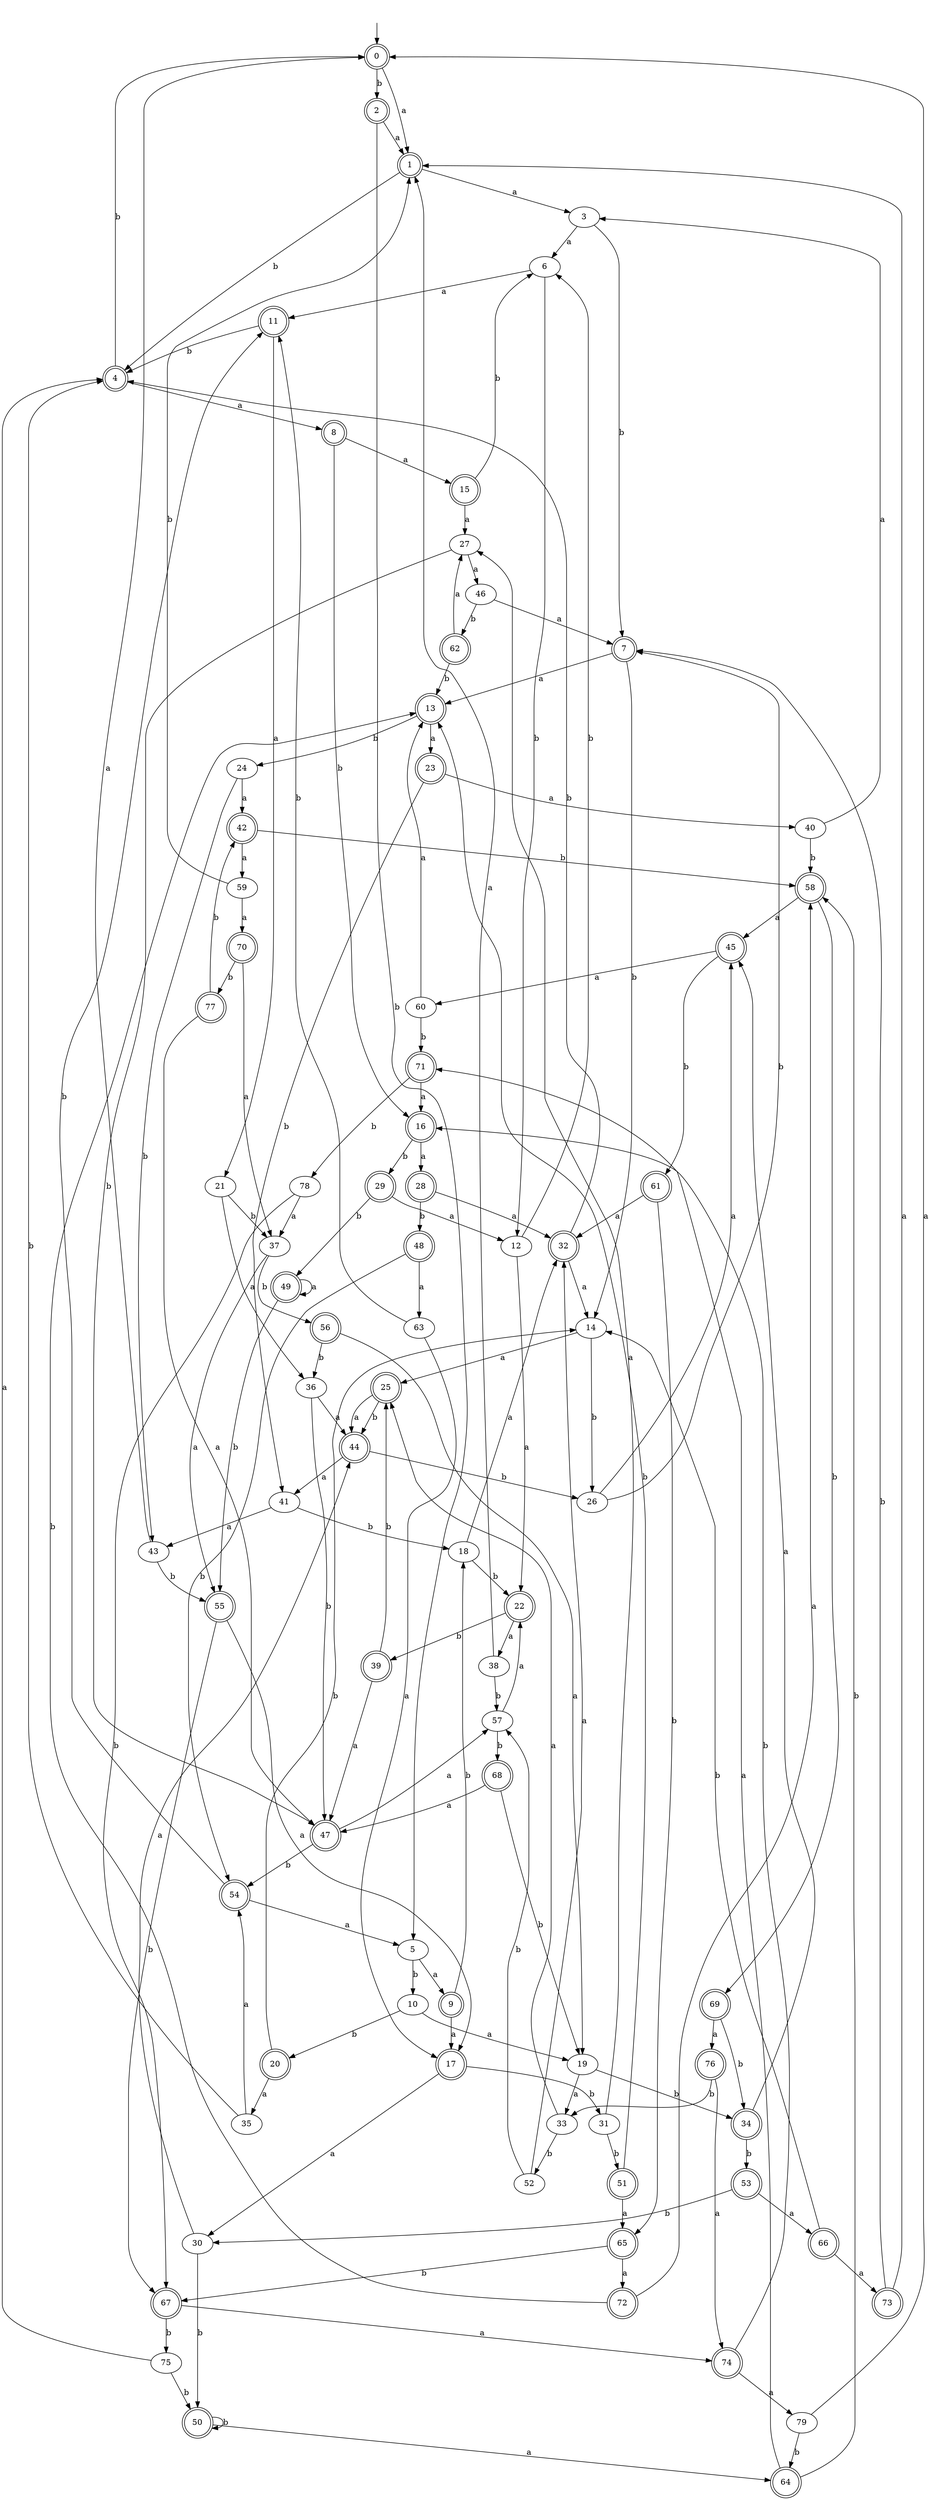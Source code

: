 digraph RandomDFA {
  __start0 [label="", shape=none];
  __start0 -> 0 [label=""];
  0 [shape=circle] [shape=doublecircle]
  0 -> 1 [label="a"]
  0 -> 2 [label="b"]
  1 [shape=doublecircle]
  1 -> 3 [label="a"]
  1 -> 4 [label="b"]
  2 [shape=doublecircle]
  2 -> 1 [label="a"]
  2 -> 5 [label="b"]
  3
  3 -> 6 [label="a"]
  3 -> 7 [label="b"]
  4 [shape=doublecircle]
  4 -> 8 [label="a"]
  4 -> 0 [label="b"]
  5
  5 -> 9 [label="a"]
  5 -> 10 [label="b"]
  6
  6 -> 11 [label="a"]
  6 -> 12 [label="b"]
  7 [shape=doublecircle]
  7 -> 13 [label="a"]
  7 -> 14 [label="b"]
  8 [shape=doublecircle]
  8 -> 15 [label="a"]
  8 -> 16 [label="b"]
  9 [shape=doublecircle]
  9 -> 17 [label="a"]
  9 -> 18 [label="b"]
  10
  10 -> 19 [label="a"]
  10 -> 20 [label="b"]
  11 [shape=doublecircle]
  11 -> 21 [label="a"]
  11 -> 4 [label="b"]
  12
  12 -> 22 [label="a"]
  12 -> 6 [label="b"]
  13 [shape=doublecircle]
  13 -> 23 [label="a"]
  13 -> 24 [label="b"]
  14
  14 -> 25 [label="a"]
  14 -> 26 [label="b"]
  15 [shape=doublecircle]
  15 -> 27 [label="a"]
  15 -> 6 [label="b"]
  16 [shape=doublecircle]
  16 -> 28 [label="a"]
  16 -> 29 [label="b"]
  17 [shape=doublecircle]
  17 -> 30 [label="a"]
  17 -> 31 [label="b"]
  18
  18 -> 32 [label="a"]
  18 -> 22 [label="b"]
  19
  19 -> 33 [label="a"]
  19 -> 34 [label="b"]
  20 [shape=doublecircle]
  20 -> 35 [label="a"]
  20 -> 14 [label="b"]
  21
  21 -> 36 [label="a"]
  21 -> 37 [label="b"]
  22 [shape=doublecircle]
  22 -> 38 [label="a"]
  22 -> 39 [label="b"]
  23 [shape=doublecircle]
  23 -> 40 [label="a"]
  23 -> 41 [label="b"]
  24
  24 -> 42 [label="a"]
  24 -> 43 [label="b"]
  25 [shape=doublecircle]
  25 -> 44 [label="a"]
  25 -> 44 [label="b"]
  26
  26 -> 45 [label="a"]
  26 -> 7 [label="b"]
  27
  27 -> 46 [label="a"]
  27 -> 47 [label="b"]
  28 [shape=doublecircle]
  28 -> 32 [label="a"]
  28 -> 48 [label="b"]
  29 [shape=doublecircle]
  29 -> 12 [label="a"]
  29 -> 49 [label="b"]
  30
  30 -> 44 [label="a"]
  30 -> 50 [label="b"]
  31
  31 -> 27 [label="a"]
  31 -> 51 [label="b"]
  32 [shape=doublecircle]
  32 -> 14 [label="a"]
  32 -> 4 [label="b"]
  33
  33 -> 25 [label="a"]
  33 -> 52 [label="b"]
  34 [shape=doublecircle]
  34 -> 45 [label="a"]
  34 -> 53 [label="b"]
  35
  35 -> 54 [label="a"]
  35 -> 4 [label="b"]
  36
  36 -> 44 [label="a"]
  36 -> 47 [label="b"]
  37
  37 -> 55 [label="a"]
  37 -> 56 [label="b"]
  38
  38 -> 1 [label="a"]
  38 -> 57 [label="b"]
  39 [shape=doublecircle]
  39 -> 47 [label="a"]
  39 -> 25 [label="b"]
  40
  40 -> 3 [label="a"]
  40 -> 58 [label="b"]
  41
  41 -> 43 [label="a"]
  41 -> 18 [label="b"]
  42 [shape=doublecircle]
  42 -> 59 [label="a"]
  42 -> 58 [label="b"]
  43
  43 -> 0 [label="a"]
  43 -> 55 [label="b"]
  44 [shape=doublecircle]
  44 -> 41 [label="a"]
  44 -> 26 [label="b"]
  45 [shape=doublecircle]
  45 -> 60 [label="a"]
  45 -> 61 [label="b"]
  46
  46 -> 7 [label="a"]
  46 -> 62 [label="b"]
  47 [shape=doublecircle]
  47 -> 57 [label="a"]
  47 -> 54 [label="b"]
  48 [shape=doublecircle]
  48 -> 63 [label="a"]
  48 -> 54 [label="b"]
  49 [shape=doublecircle]
  49 -> 49 [label="a"]
  49 -> 55 [label="b"]
  50 [shape=doublecircle]
  50 -> 64 [label="a"]
  50 -> 50 [label="b"]
  51 [shape=doublecircle]
  51 -> 65 [label="a"]
  51 -> 13 [label="b"]
  52
  52 -> 32 [label="a"]
  52 -> 57 [label="b"]
  53 [shape=doublecircle]
  53 -> 66 [label="a"]
  53 -> 30 [label="b"]
  54 [shape=doublecircle]
  54 -> 5 [label="a"]
  54 -> 11 [label="b"]
  55 [shape=doublecircle]
  55 -> 17 [label="a"]
  55 -> 67 [label="b"]
  56 [shape=doublecircle]
  56 -> 19 [label="a"]
  56 -> 36 [label="b"]
  57
  57 -> 22 [label="a"]
  57 -> 68 [label="b"]
  58 [shape=doublecircle]
  58 -> 45 [label="a"]
  58 -> 69 [label="b"]
  59
  59 -> 70 [label="a"]
  59 -> 1 [label="b"]
  60
  60 -> 13 [label="a"]
  60 -> 71 [label="b"]
  61 [shape=doublecircle]
  61 -> 32 [label="a"]
  61 -> 65 [label="b"]
  62 [shape=doublecircle]
  62 -> 27 [label="a"]
  62 -> 13 [label="b"]
  63
  63 -> 17 [label="a"]
  63 -> 11 [label="b"]
  64 [shape=doublecircle]
  64 -> 71 [label="a"]
  64 -> 58 [label="b"]
  65 [shape=doublecircle]
  65 -> 72 [label="a"]
  65 -> 67 [label="b"]
  66 [shape=doublecircle]
  66 -> 73 [label="a"]
  66 -> 14 [label="b"]
  67 [shape=doublecircle]
  67 -> 74 [label="a"]
  67 -> 75 [label="b"]
  68 [shape=doublecircle]
  68 -> 47 [label="a"]
  68 -> 19 [label="b"]
  69 [shape=doublecircle]
  69 -> 76 [label="a"]
  69 -> 34 [label="b"]
  70 [shape=doublecircle]
  70 -> 37 [label="a"]
  70 -> 77 [label="b"]
  71 [shape=doublecircle]
  71 -> 16 [label="a"]
  71 -> 78 [label="b"]
  72 [shape=doublecircle]
  72 -> 58 [label="a"]
  72 -> 13 [label="b"]
  73 [shape=doublecircle]
  73 -> 1 [label="a"]
  73 -> 7 [label="b"]
  74 [shape=doublecircle]
  74 -> 79 [label="a"]
  74 -> 16 [label="b"]
  75
  75 -> 4 [label="a"]
  75 -> 50 [label="b"]
  76 [shape=doublecircle]
  76 -> 74 [label="a"]
  76 -> 33 [label="b"]
  77 [shape=doublecircle]
  77 -> 47 [label="a"]
  77 -> 42 [label="b"]
  78
  78 -> 37 [label="a"]
  78 -> 67 [label="b"]
  79
  79 -> 0 [label="a"]
  79 -> 64 [label="b"]
}

